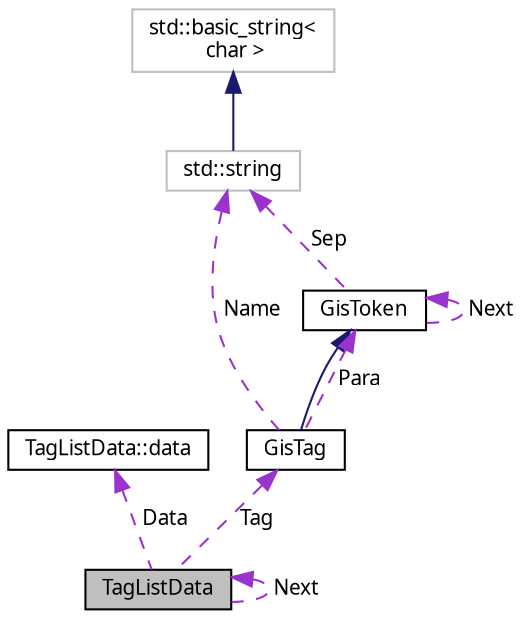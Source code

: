 digraph "TagListData"
{
  edge [fontname="Sans",fontsize="10",labelfontname="Sans",labelfontsize="10"];
  node [fontname="Sans",fontsize="10",shape=record];
  Node1 [label="TagListData",height=0.2,width=0.4,color="black", fillcolor="grey75", style="filled", fontcolor="black"];
  Node1 -> Node1 [dir="back",color="darkorchid3",fontsize="10",style="dashed",label=" Next" ,fontname="Sans"];
  Node2 -> Node1 [dir="back",color="darkorchid3",fontsize="10",style="dashed",label=" Data" ,fontname="Sans"];
  Node2 [label="TagListData::data",height=0.2,width=0.4,color="black", fillcolor="white", style="filled",URL="$de/d04/unionTagListData_1_1data.html"];
  Node3 -> Node1 [dir="back",color="darkorchid3",fontsize="10",style="dashed",label=" Tag" ,fontname="Sans"];
  Node3 [label="GisTag",height=0.2,width=0.4,color="black", fillcolor="white", style="filled",URL="$d2/d39/classGisTag.html"];
  Node4 -> Node3 [dir="back",color="midnightblue",fontsize="10",style="solid",fontname="Sans"];
  Node4 [label="GisToken",height=0.2,width=0.4,color="black", fillcolor="white", style="filled",URL="$d2/db7/classGisToken.html"];
  Node5 -> Node4 [dir="back",color="darkorchid3",fontsize="10",style="dashed",label=" Sep" ,fontname="Sans"];
  Node5 [label="std::string",height=0.2,width=0.4,color="grey75", fillcolor="white", style="filled",tooltip="STL class. "];
  Node6 -> Node5 [dir="back",color="midnightblue",fontsize="10",style="solid",fontname="Sans"];
  Node6 [label="std::basic_string\<\l char \>",height=0.2,width=0.4,color="grey75", fillcolor="white", style="filled",tooltip="STL class. "];
  Node4 -> Node4 [dir="back",color="darkorchid3",fontsize="10",style="dashed",label=" Next" ,fontname="Sans"];
  Node5 -> Node3 [dir="back",color="darkorchid3",fontsize="10",style="dashed",label=" Name" ,fontname="Sans"];
  Node4 -> Node3 [dir="back",color="darkorchid3",fontsize="10",style="dashed",label=" Para" ,fontname="Sans"];
}
